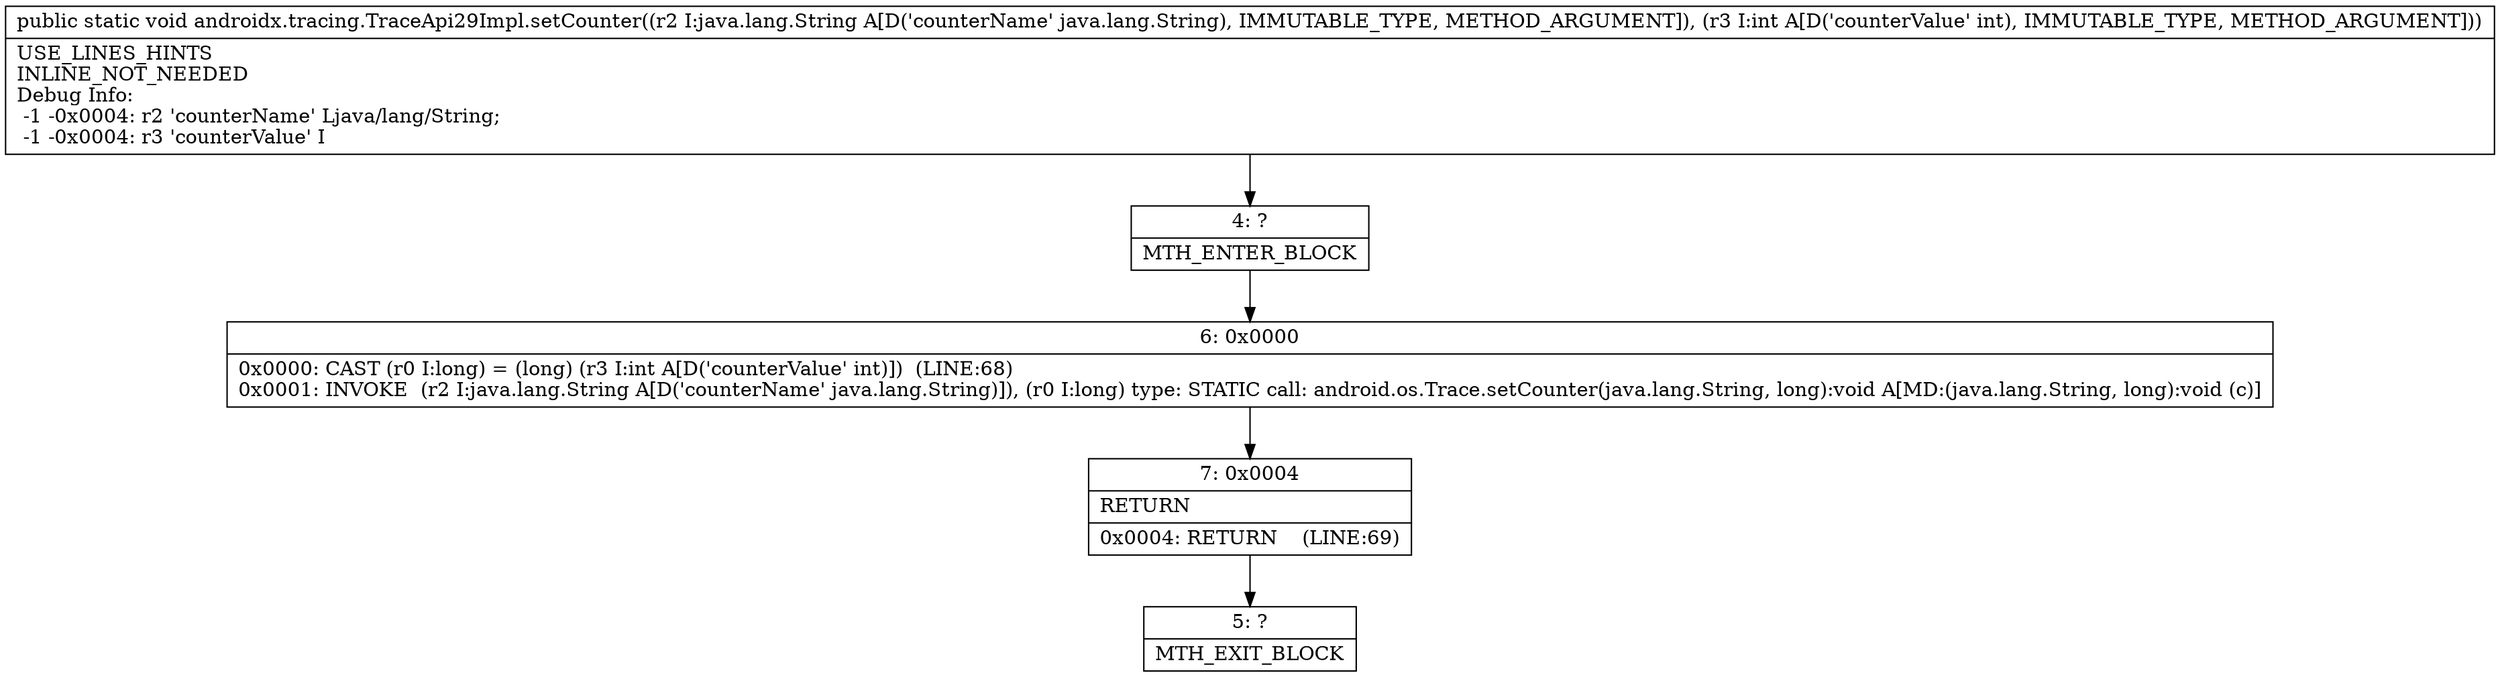 digraph "CFG forandroidx.tracing.TraceApi29Impl.setCounter(Ljava\/lang\/String;I)V" {
Node_4 [shape=record,label="{4\:\ ?|MTH_ENTER_BLOCK\l}"];
Node_6 [shape=record,label="{6\:\ 0x0000|0x0000: CAST (r0 I:long) = (long) (r3 I:int A[D('counterValue' int)])  (LINE:68)\l0x0001: INVOKE  (r2 I:java.lang.String A[D('counterName' java.lang.String)]), (r0 I:long) type: STATIC call: android.os.Trace.setCounter(java.lang.String, long):void A[MD:(java.lang.String, long):void (c)]\l}"];
Node_7 [shape=record,label="{7\:\ 0x0004|RETURN\l|0x0004: RETURN    (LINE:69)\l}"];
Node_5 [shape=record,label="{5\:\ ?|MTH_EXIT_BLOCK\l}"];
MethodNode[shape=record,label="{public static void androidx.tracing.TraceApi29Impl.setCounter((r2 I:java.lang.String A[D('counterName' java.lang.String), IMMUTABLE_TYPE, METHOD_ARGUMENT]), (r3 I:int A[D('counterValue' int), IMMUTABLE_TYPE, METHOD_ARGUMENT]))  | USE_LINES_HINTS\lINLINE_NOT_NEEDED\lDebug Info:\l  \-1 \-0x0004: r2 'counterName' Ljava\/lang\/String;\l  \-1 \-0x0004: r3 'counterValue' I\l}"];
MethodNode -> Node_4;Node_4 -> Node_6;
Node_6 -> Node_7;
Node_7 -> Node_5;
}

